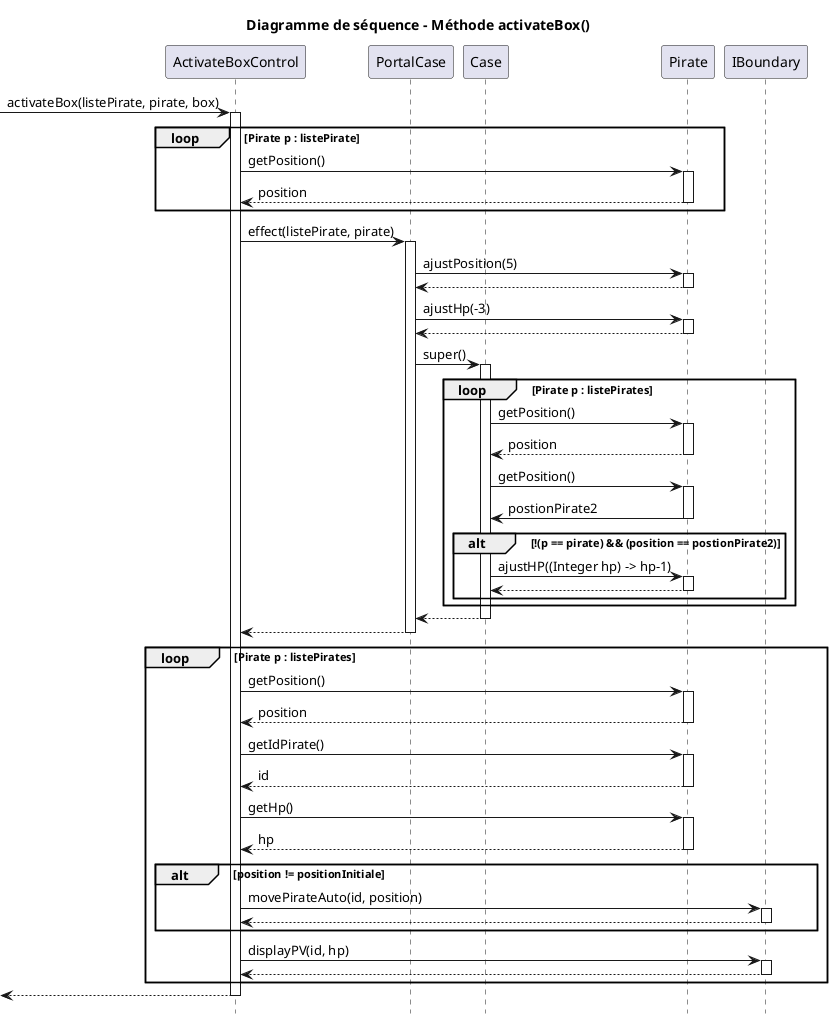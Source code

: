 @startuml
hide footbox
title Diagramme de séquence - Méthode activateBox()

participant ActivateBox as "ActivateBoxControl"
participant PortalCase as "PortalCase"
participant Case as "Case"
participant Pirate as "Pirate"
participant IBoundary as "IBoundary"


-> ActivateBox : activateBox(listePirate, pirate, box)
activate ActivateBox
loop Pirate p : listePirate
    ActivateBox -> Pirate : getPosition()
    activate Pirate
    Pirate --> ActivateBox : position
    deactivate Pirate
end

ActivateBox -> PortalCase : effect(listePirate, pirate)
activate PortalCase
PortalCase -> Pirate : ajustPosition(5)
activate Pirate
Pirate --> PortalCase
deactivate Pirate
PortalCase -> Pirate : ajustHp(-3)
activate Pirate
Pirate --> PortalCase
deactivate Pirate
PortalCase -> Case : super() 
activate Case
    loop Pirate p : listePirates
    Case -> Pirate : getPosition()
    activate Pirate
    Pirate --> Case : position
    deactivate Pirate
    Case -> Pirate : getPosition()
    activate Pirate
    Pirate -> Case : postionPirate2
    deactivate Pirate
        alt !(p == pirate) && (position == postionPirate2)
            Case -> Pirate : ajustHP((Integer hp) -> hp-1)
            activate Pirate
            Pirate --> Case        
            deactivate Pirate    
        end
    end
Case --> PortalCase
deactivate Case

PortalCase --> ActivateBox
deactivate PortalCase

loop Pirate p : listePirates
    ActivateBox -> Pirate : getPosition()
    activate Pirate
    Pirate --> ActivateBox : position
    deactivate Pirate
    ActivateBox -> Pirate : getIdPirate()
    activate Pirate
    Pirate --> ActivateBox : id
    deactivate Pirate
    ActivateBox -> Pirate : getHp()
    activate Pirate
    Pirate --> ActivateBox : hp
    deactivate Pirate
    alt position != positionInitiale
        ActivateBox -> IBoundary : movePirateAuto(id, position)
        activate IBoundary
        IBoundary --> ActivateBox
        deactivate IBoundary
    end
    
    ActivateBox -> IBoundary : displayPV(id, hp)
    activate IBoundary
    IBoundary --> ActivateBox
    deactivate IBoundary
end

[<-- ActivateBox
deactivate ActivateBox
@enduml
